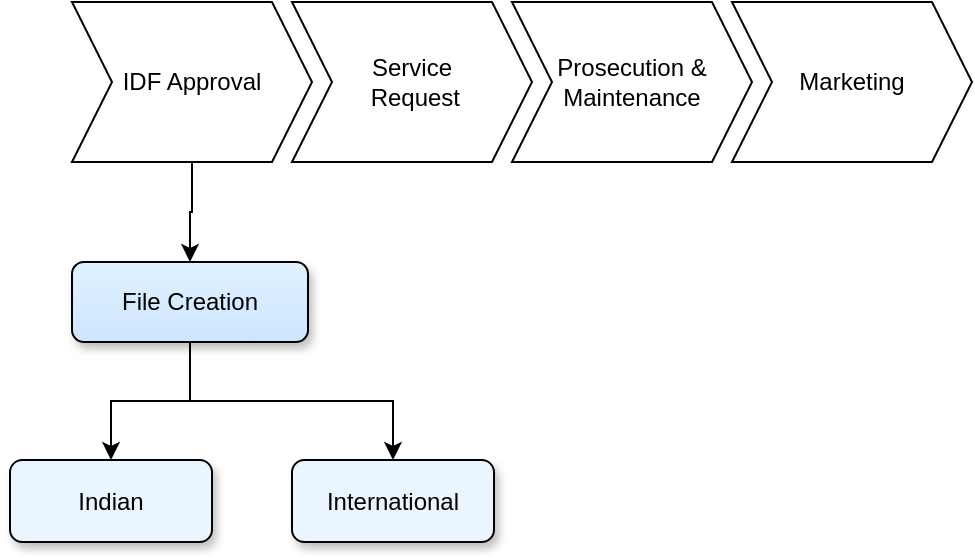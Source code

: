 <mxfile version="13.7.4" type="github">
  <diagram id="lS6FSEpfENNUidl8pgp0" name="Page-1">
    <mxGraphModel dx="1038" dy="531" grid="1" gridSize="10" guides="1" tooltips="1" connect="1" arrows="1" fold="1" page="1" pageScale="1" pageWidth="850" pageHeight="1100" math="0" shadow="0">
      <root>
        <mxCell id="0" />
        <mxCell id="1" parent="0" />
        <mxCell id="kxp2x3skO5f2kSs0l1-3-11" value="" style="edgeStyle=orthogonalEdgeStyle;rounded=0;orthogonalLoop=1;jettySize=auto;html=1;" edge="1" parent="1" source="kxp2x3skO5f2kSs0l1-3-2" target="kxp2x3skO5f2kSs0l1-3-10">
          <mxGeometry relative="1" as="geometry" />
        </mxCell>
        <mxCell id="kxp2x3skO5f2kSs0l1-3-2" value="IDF Approval" style="shape=step;perimeter=stepPerimeter;whiteSpace=wrap;html=1;fixedSize=1;" vertex="1" parent="1">
          <mxGeometry x="80" y="170" width="120" height="80" as="geometry" />
        </mxCell>
        <mxCell id="kxp2x3skO5f2kSs0l1-3-3" value="Service&lt;br&gt;&amp;nbsp;Request" style="shape=step;perimeter=stepPerimeter;whiteSpace=wrap;html=1;fixedSize=1;" vertex="1" parent="1">
          <mxGeometry x="190" y="170" width="120" height="80" as="geometry" />
        </mxCell>
        <mxCell id="kxp2x3skO5f2kSs0l1-3-4" value="Prosecution &amp;amp;&lt;br&gt;Maintenance" style="shape=step;perimeter=stepPerimeter;whiteSpace=wrap;html=1;fixedSize=1;" vertex="1" parent="1">
          <mxGeometry x="300" y="170" width="120" height="80" as="geometry" />
        </mxCell>
        <mxCell id="kxp2x3skO5f2kSs0l1-3-5" value="Marketing" style="shape=step;perimeter=stepPerimeter;whiteSpace=wrap;html=1;fixedSize=1;" vertex="1" parent="1">
          <mxGeometry x="410" y="170" width="120" height="80" as="geometry" />
        </mxCell>
        <mxCell id="kxp2x3skO5f2kSs0l1-3-8" value="Indian" style="rounded=1;whiteSpace=wrap;html=1;gradientColor=none;fillColor=#EBF5FF;shadow=1;" vertex="1" parent="1">
          <mxGeometry x="49" y="399" width="101" height="41" as="geometry" />
        </mxCell>
        <mxCell id="kxp2x3skO5f2kSs0l1-3-9" value="International" style="rounded=1;whiteSpace=wrap;html=1;gradientColor=none;fillColor=#EBF5FF;shadow=1;" vertex="1" parent="1">
          <mxGeometry x="190" y="399" width="101" height="41" as="geometry" />
        </mxCell>
        <mxCell id="kxp2x3skO5f2kSs0l1-3-12" style="edgeStyle=orthogonalEdgeStyle;rounded=0;orthogonalLoop=1;jettySize=auto;html=1;entryX=0.5;entryY=0;entryDx=0;entryDy=0;" edge="1" parent="1" source="kxp2x3skO5f2kSs0l1-3-10" target="kxp2x3skO5f2kSs0l1-3-8">
          <mxGeometry relative="1" as="geometry" />
        </mxCell>
        <mxCell id="kxp2x3skO5f2kSs0l1-3-13" style="edgeStyle=orthogonalEdgeStyle;rounded=0;orthogonalLoop=1;jettySize=auto;html=1;exitX=0.5;exitY=1;exitDx=0;exitDy=0;entryX=0.5;entryY=0;entryDx=0;entryDy=0;" edge="1" parent="1" source="kxp2x3skO5f2kSs0l1-3-10" target="kxp2x3skO5f2kSs0l1-3-9">
          <mxGeometry relative="1" as="geometry" />
        </mxCell>
        <mxCell id="kxp2x3skO5f2kSs0l1-3-10" value="File Creation" style="rounded=1;whiteSpace=wrap;html=1;fillColor=#E0F2FF;shadow=1;gradientColor=#CCE5FF;" vertex="1" parent="1">
          <mxGeometry x="80" y="300" width="118" height="40" as="geometry" />
        </mxCell>
      </root>
    </mxGraphModel>
  </diagram>
</mxfile>
